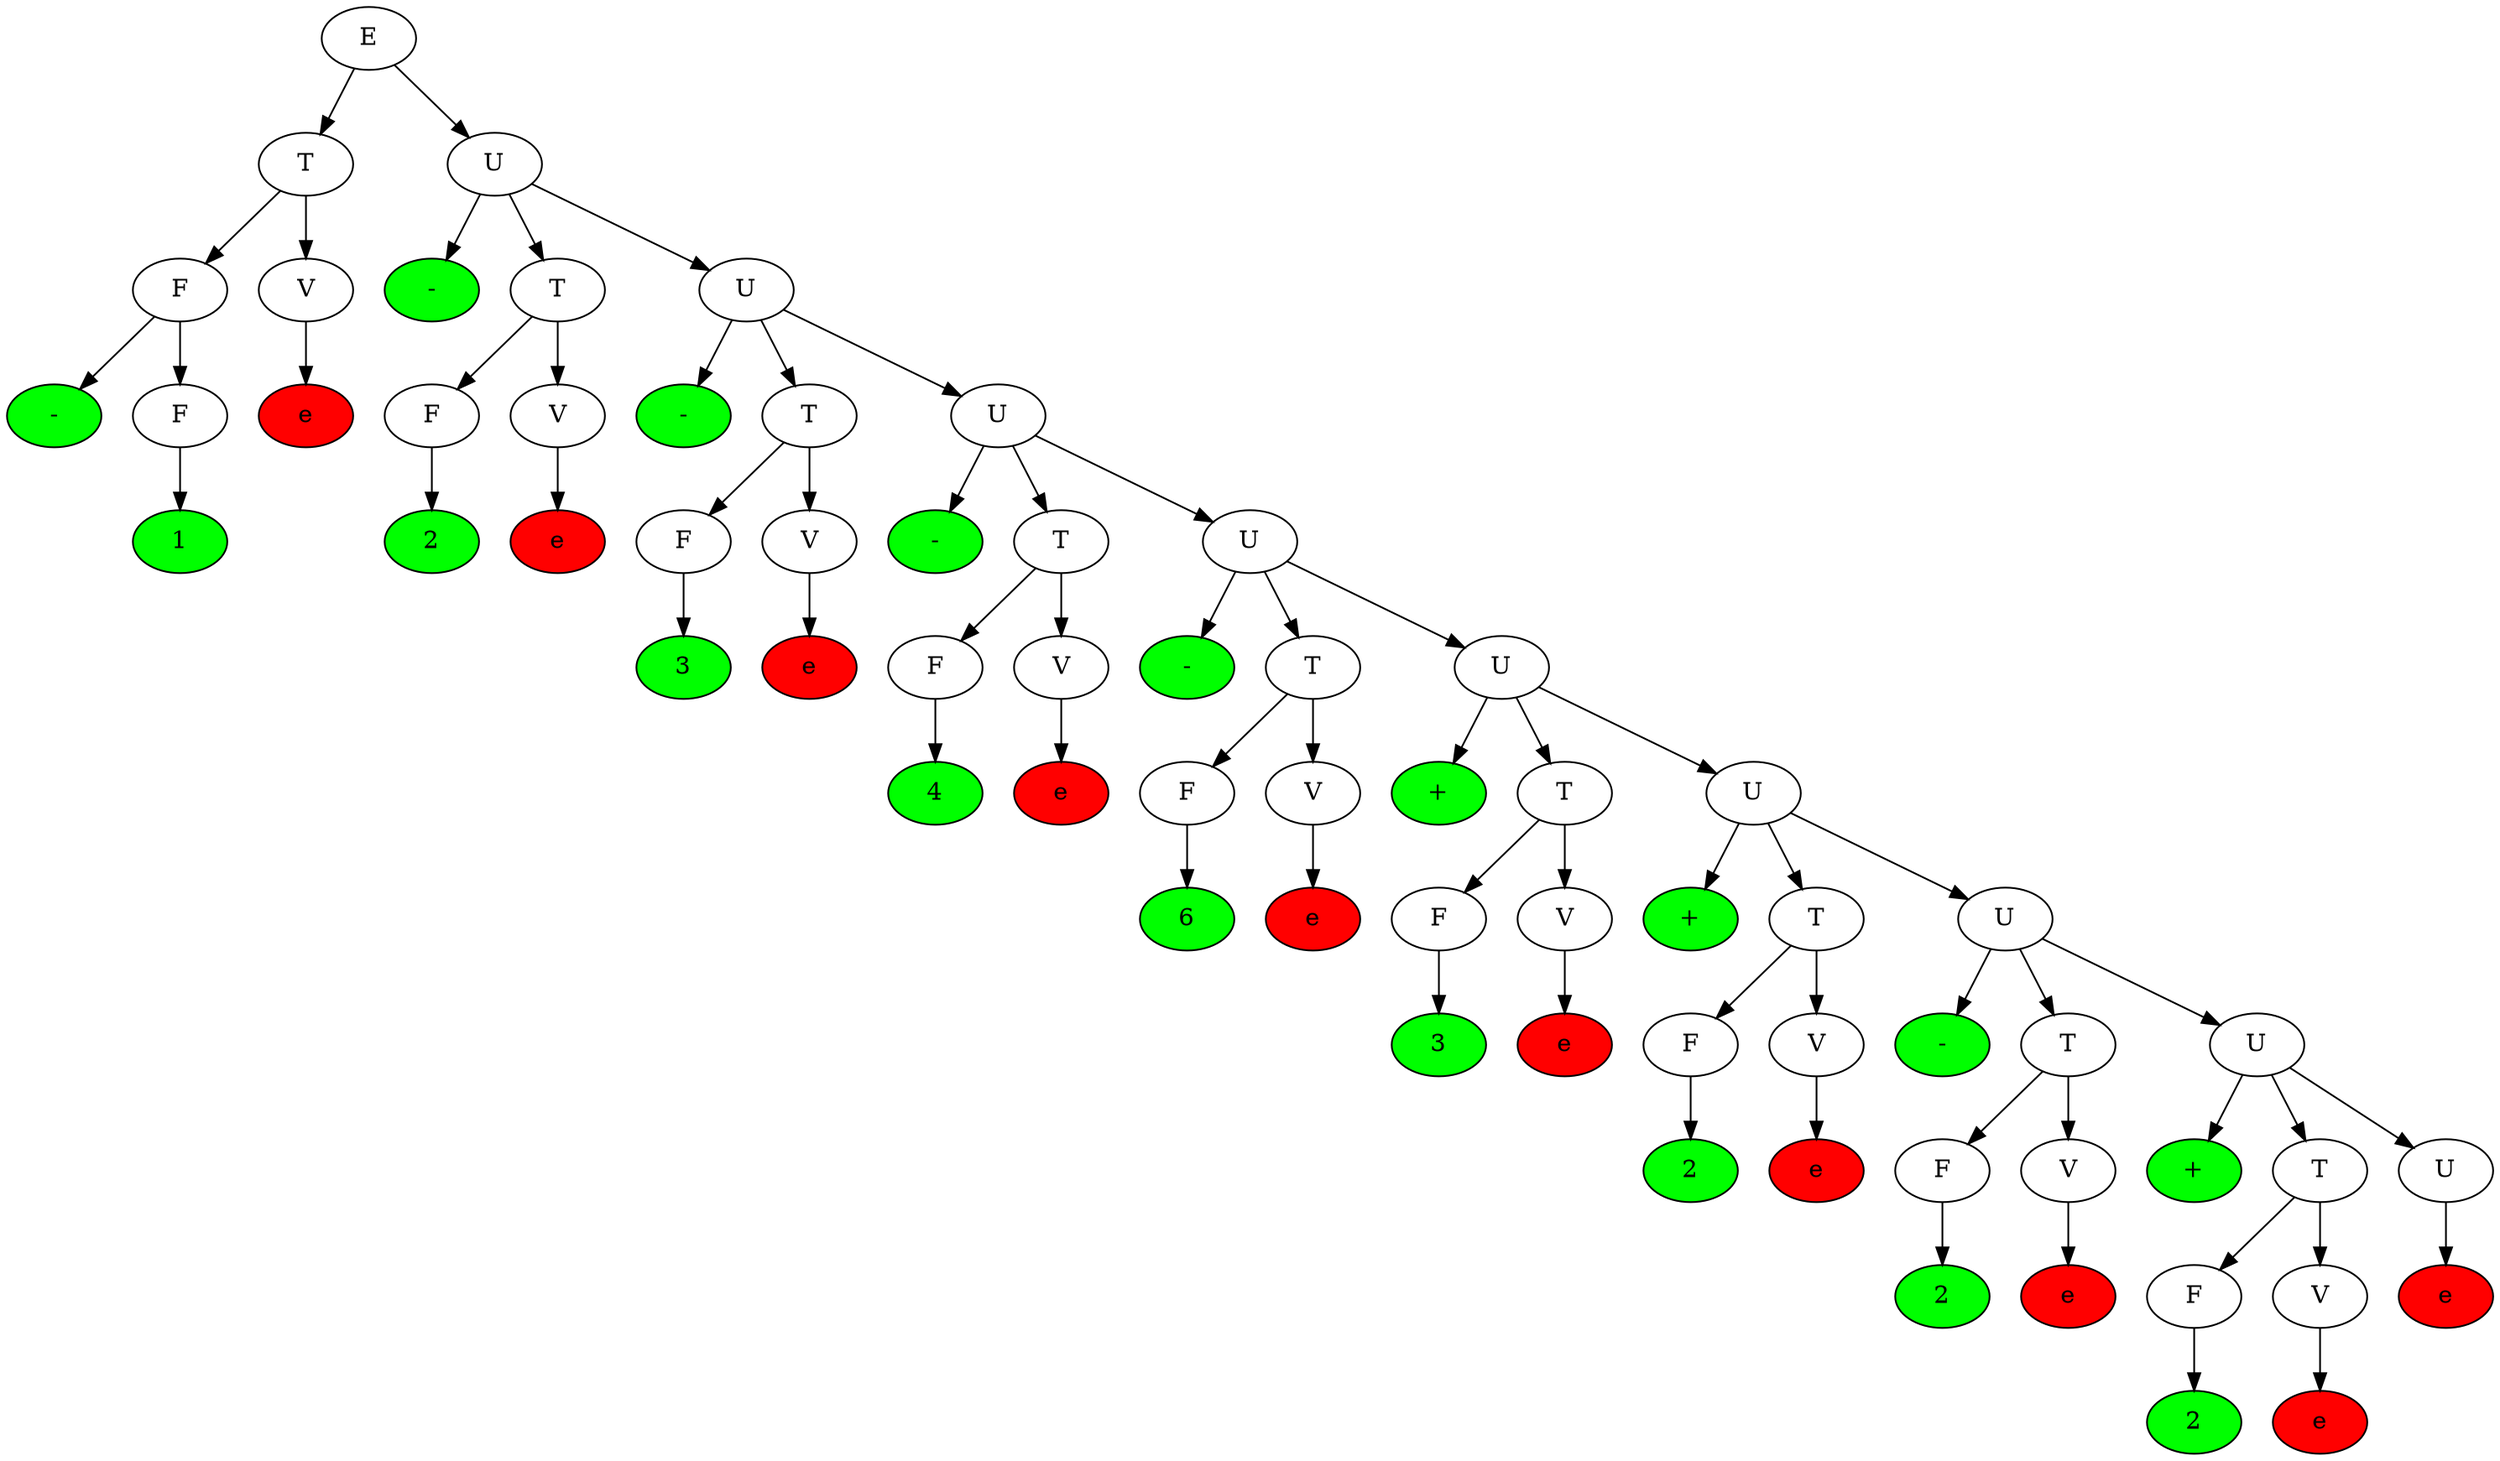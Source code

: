 digraph parseTree {
	ordering=out;
	a_0 [label="E"];
	a_1 [label="T"];
	a_2 [label="F"];
	a_3 [label="-"; style=filled; fillcolor=green;];
	a_4 [label="F"];
	a_5 [label="1"; style=filled; fillcolor=green;];
	a_4 -> a_5
	a_2 -> a_3
	a_2 -> a_4
	a_6 [label="V"];
	a_7 [label="e"; style=filled; fillcolor=red;];
	a_6 -> a_7
	a_1 -> a_2
	a_1 -> a_6
	a_8 [label="U"];
	a_9 [label="-"; style=filled; fillcolor=green;];
	a_10 [label="T"];
	a_11 [label="F"];
	a_12 [label="2"; style=filled; fillcolor=green;];
	a_11 -> a_12
	a_13 [label="V"];
	a_14 [label="e"; style=filled; fillcolor=red;];
	a_13 -> a_14
	a_10 -> a_11
	a_10 -> a_13
	a_15 [label="U"];
	a_16 [label="-"; style=filled; fillcolor=green;];
	a_17 [label="T"];
	a_18 [label="F"];
	a_19 [label="3"; style=filled; fillcolor=green;];
	a_18 -> a_19
	a_20 [label="V"];
	a_21 [label="e"; style=filled; fillcolor=red;];
	a_20 -> a_21
	a_17 -> a_18
	a_17 -> a_20
	a_22 [label="U"];
	a_23 [label="-"; style=filled; fillcolor=green;];
	a_24 [label="T"];
	a_25 [label="F"];
	a_26 [label="4"; style=filled; fillcolor=green;];
	a_25 -> a_26
	a_27 [label="V"];
	a_28 [label="e"; style=filled; fillcolor=red;];
	a_27 -> a_28
	a_24 -> a_25
	a_24 -> a_27
	a_29 [label="U"];
	a_30 [label="-"; style=filled; fillcolor=green;];
	a_31 [label="T"];
	a_32 [label="F"];
	a_33 [label="6"; style=filled; fillcolor=green;];
	a_32 -> a_33
	a_34 [label="V"];
	a_35 [label="e"; style=filled; fillcolor=red;];
	a_34 -> a_35
	a_31 -> a_32
	a_31 -> a_34
	a_36 [label="U"];
	a_37 [label="+"; style=filled; fillcolor=green;];
	a_38 [label="T"];
	a_39 [label="F"];
	a_40 [label="3"; style=filled; fillcolor=green;];
	a_39 -> a_40
	a_41 [label="V"];
	a_42 [label="e"; style=filled; fillcolor=red;];
	a_41 -> a_42
	a_38 -> a_39
	a_38 -> a_41
	a_43 [label="U"];
	a_44 [label="+"; style=filled; fillcolor=green;];
	a_45 [label="T"];
	a_46 [label="F"];
	a_47 [label="2"; style=filled; fillcolor=green;];
	a_46 -> a_47
	a_48 [label="V"];
	a_49 [label="e"; style=filled; fillcolor=red;];
	a_48 -> a_49
	a_45 -> a_46
	a_45 -> a_48
	a_50 [label="U"];
	a_51 [label="-"; style=filled; fillcolor=green;];
	a_52 [label="T"];
	a_53 [label="F"];
	a_54 [label="2"; style=filled; fillcolor=green;];
	a_53 -> a_54
	a_55 [label="V"];
	a_56 [label="e"; style=filled; fillcolor=red;];
	a_55 -> a_56
	a_52 -> a_53
	a_52 -> a_55
	a_57 [label="U"];
	a_58 [label="+"; style=filled; fillcolor=green;];
	a_59 [label="T"];
	a_60 [label="F"];
	a_61 [label="2"; style=filled; fillcolor=green;];
	a_60 -> a_61
	a_62 [label="V"];
	a_63 [label="e"; style=filled; fillcolor=red;];
	a_62 -> a_63
	a_59 -> a_60
	a_59 -> a_62
	a_64 [label="U"];
	a_65 [label="e"; style=filled; fillcolor=red;];
	a_64 -> a_65
	a_57 -> a_58
	a_57 -> a_59
	a_57 -> a_64
	a_50 -> a_51
	a_50 -> a_52
	a_50 -> a_57
	a_43 -> a_44
	a_43 -> a_45
	a_43 -> a_50
	a_36 -> a_37
	a_36 -> a_38
	a_36 -> a_43
	a_29 -> a_30
	a_29 -> a_31
	a_29 -> a_36
	a_22 -> a_23
	a_22 -> a_24
	a_22 -> a_29
	a_15 -> a_16
	a_15 -> a_17
	a_15 -> a_22
	a_8 -> a_9
	a_8 -> a_10
	a_8 -> a_15
	a_0 -> a_1
	a_0 -> a_8
}
